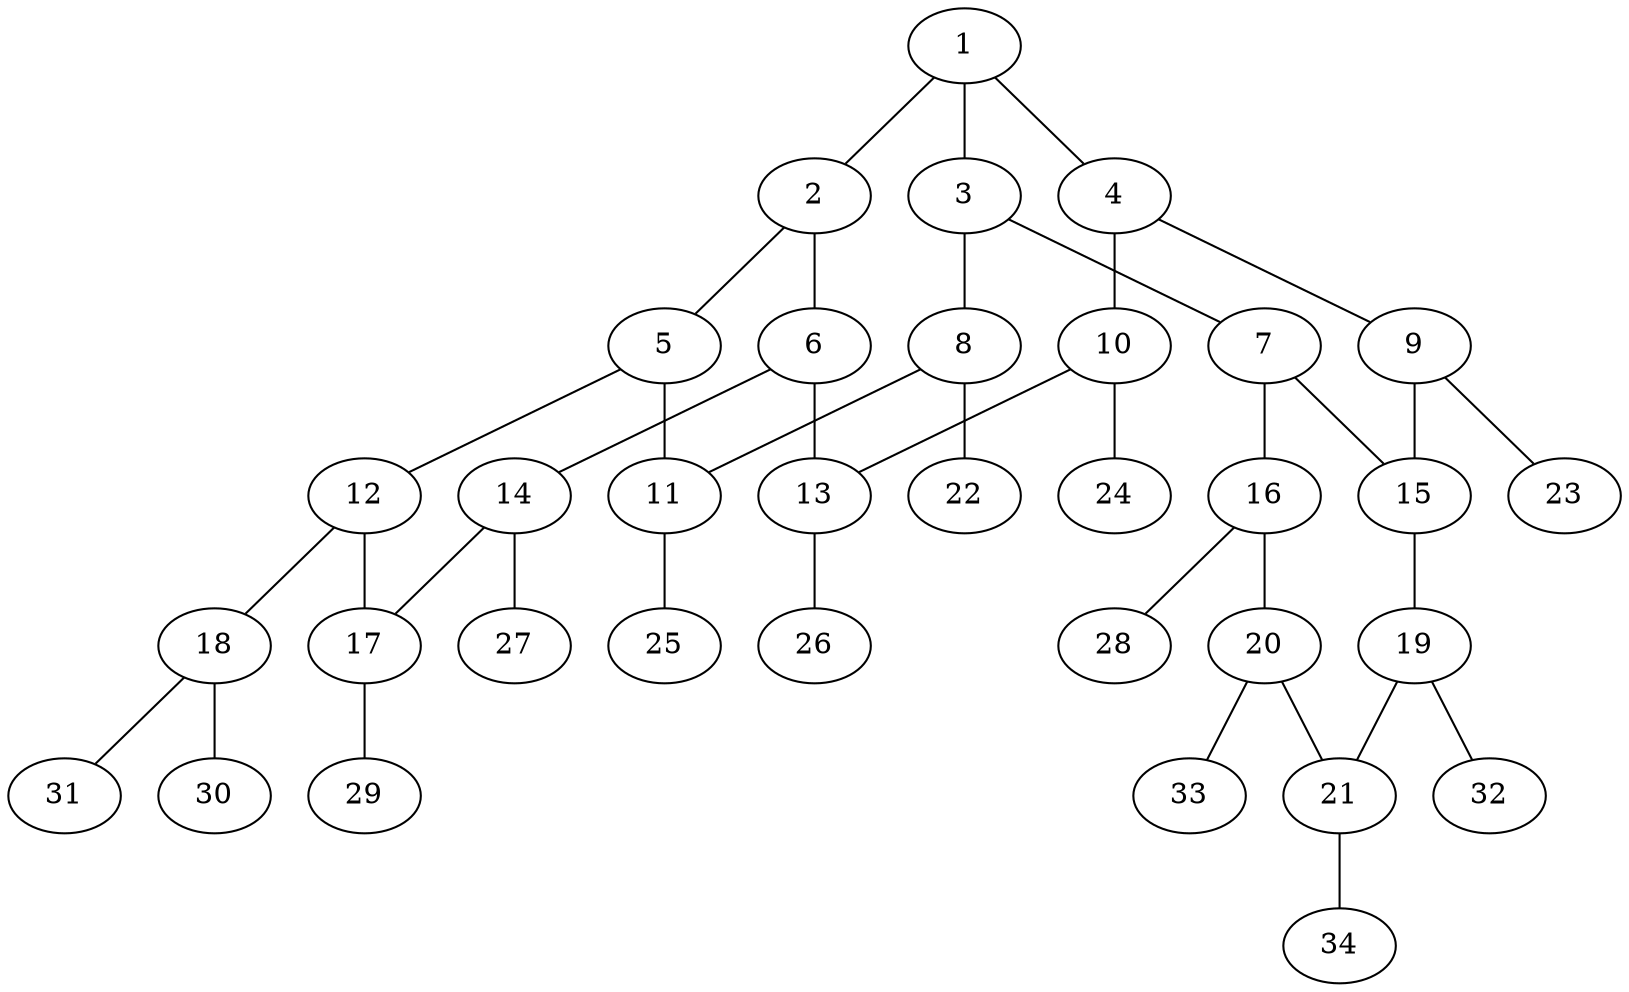 graph molecule_3776 {
	1	 [chem=C];
	2	 [chem=C];
	1 -- 2	 [valence=1];
	3	 [chem=C];
	1 -- 3	 [valence=2];
	4	 [chem=C];
	1 -- 4	 [valence=1];
	5	 [chem=C];
	2 -- 5	 [valence=2];
	6	 [chem=C];
	2 -- 6	 [valence=1];
	7	 [chem=C];
	3 -- 7	 [valence=1];
	8	 [chem=C];
	3 -- 8	 [valence=1];
	9	 [chem=C];
	4 -- 9	 [valence=2];
	10	 [chem=C];
	4 -- 10	 [valence=1];
	11	 [chem=C];
	5 -- 11	 [valence=1];
	12	 [chem=C];
	5 -- 12	 [valence=1];
	13	 [chem=C];
	6 -- 13	 [valence=1];
	14	 [chem=C];
	6 -- 14	 [valence=2];
	15	 [chem=C];
	7 -- 15	 [valence=2];
	16	 [chem=C];
	7 -- 16	 [valence=1];
	8 -- 11	 [valence=2];
	22	 [chem=H];
	8 -- 22	 [valence=1];
	9 -- 15	 [valence=1];
	23	 [chem=H];
	9 -- 23	 [valence=1];
	10 -- 13	 [valence=2];
	24	 [chem=H];
	10 -- 24	 [valence=1];
	25	 [chem=H];
	11 -- 25	 [valence=1];
	17	 [chem=C];
	12 -- 17	 [valence=2];
	18	 [chem=N];
	12 -- 18	 [valence=1];
	26	 [chem=H];
	13 -- 26	 [valence=1];
	14 -- 17	 [valence=1];
	27	 [chem=H];
	14 -- 27	 [valence=1];
	19	 [chem=C];
	15 -- 19	 [valence=1];
	20	 [chem=C];
	16 -- 20	 [valence=2];
	28	 [chem=H];
	16 -- 28	 [valence=1];
	29	 [chem=H];
	17 -- 29	 [valence=1];
	30	 [chem=H];
	18 -- 30	 [valence=1];
	31	 [chem=H];
	18 -- 31	 [valence=1];
	21	 [chem=C];
	19 -- 21	 [valence=2];
	32	 [chem=H];
	19 -- 32	 [valence=1];
	20 -- 21	 [valence=1];
	33	 [chem=H];
	20 -- 33	 [valence=1];
	34	 [chem=H];
	21 -- 34	 [valence=1];
}
